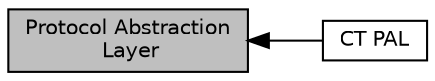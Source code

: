 digraph "Protocol Abstraction Layer"
{
  edge [fontname="Helvetica",fontsize="10",labelfontname="Helvetica",labelfontsize="10"];
  node [fontname="Helvetica",fontsize="10",shape=record];
  rankdir=LR;
  Node1 [label="CT PAL",height=0.2,width=0.4,color="black", fillcolor="white", style="filled",URL="$d0/dc4/group__phpal_ct.html",tooltip="The Contact Interface (PAL) APIs. "];
  Node0 [label="Protocol Abstraction\l Layer",height=0.2,width=0.4,color="black", fillcolor="grey75", style="filled", fontcolor="black"];
  Node0->Node1 [shape=plaintext, dir="back", style="solid"];
}
